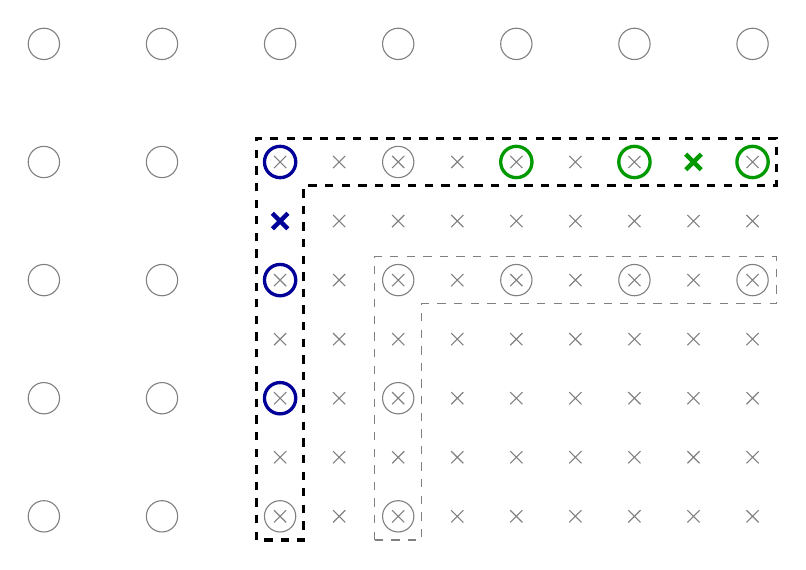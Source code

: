 \begin{tikzpicture}[
	scale=1.5,
	coarse/.style={circle,draw=gray,inner sep=4},
	fine/.style={cross out,draw=gray,inner sep=2},
	ibase/.style={coarse,draw=black!40!blue,very thick},
	wantedfine/.style={fine,draw=black!40!blue,ultra thick},
	arrow/.style={-{Latex[length=2mm]},thick},
]

\foreach \x in {0,...,3}
	\foreach \y in {-2,...,2}
		\node[coarse] at (\x,\y){ };

\foreach \x in {4,...,6}
	\foreach \y in {0,...,2}
		\node[coarse] at (\x,\y){ };

\foreach \x in {0,...,8}
	\foreach \y in {-4,...,2}
		\node[fine] at (2+\x*0.5,\y*0.5){ };

\node[wantedfine] at (2,0.5){ };
\node[ibase] at (2,1){ };
\node[ibase] at (2,0){ };
\node[ibase] at (2,-1){ };

\node[wantedfine,draw=black!40!green] at (5.5,1){ };
\node[ibase,draw=black!40!green] at (6,1){ };
\node[ibase,draw=black!40!green] at (5,1){ };
\node[ibase,draw=black!40!green] at (4,1){ };

\draw[dashed,very thick] (1.8,-2.2) -- (1.8,1.2) -- (6.2,1.2) -- (6.2,0.8) -- (2.2,0.8) -- (2.2,-2.2) -- (1.8,-2.2);
\draw[dashed,draw=gray] (2.8,-2.2) -- (2.8,0.2) -- (6.2,0.2) -- (6.2,-0.2) -- (3.2,-0.2) -- (3.2,-2.2) -- (2.8,-2.2);

\end{tikzpicture}
